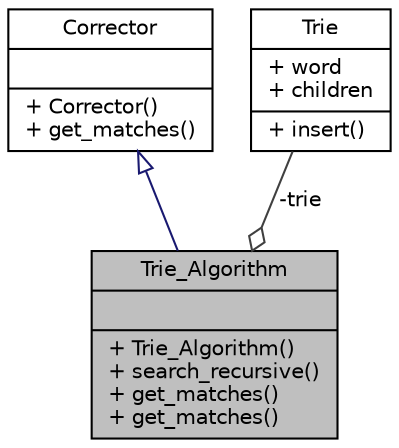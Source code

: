 digraph "Trie_Algorithm"
{
 // LATEX_PDF_SIZE
  edge [fontname="Helvetica",fontsize="10",labelfontname="Helvetica",labelfontsize="10"];
  node [fontname="Helvetica",fontsize="10",shape=record];
  Node2 [label="{Trie_Algorithm\n||+ Trie_Algorithm()\l+ search_recursive()\l+ get_matches()\l+ get_matches()\l}",height=0.2,width=0.4,color="black", fillcolor="grey75", style="filled", fontcolor="black",tooltip="Defines an algorithm for searching best matches for a word using Trie structure."];
  Node3 -> Node2 [dir="back",color="midnightblue",fontsize="10",style="solid",arrowtail="onormal",fontname="Helvetica"];
  Node3 [label="{Corrector\n||+ Corrector()\l+ get_matches()\l}",height=0.2,width=0.4,color="black", fillcolor="white", style="filled",URL="$class_corrector.html",tooltip="Provides a base for correction algorithms."];
  Node4 -> Node2 [color="grey25",fontsize="10",style="solid",label=" -trie" ,arrowhead="odiamond",fontname="Helvetica"];
  Node4 [label="{Trie\n|+ word\l+ children\l|+ insert()\l}",height=0.2,width=0.4,color="black", fillcolor="white", style="filled",URL="$class_trie.html",tooltip="Defines a Trie structure."];
}
